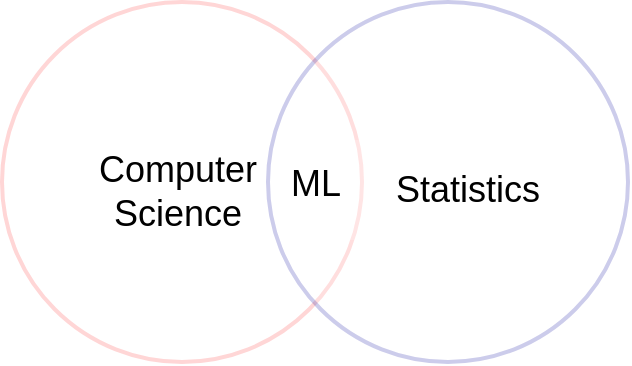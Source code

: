 <mxfile version="15.6.6" type="device"><diagram id="9Axz93yoKar9OfmOVRCB" name="Page-1"><mxGraphModel dx="946" dy="536" grid="1" gridSize="10" guides="1" tooltips="1" connect="1" arrows="1" fold="1" page="1" pageScale="1" pageWidth="850" pageHeight="1100" math="0" shadow="0"><root><mxCell id="0"/><mxCell id="1" parent="0"/><mxCell id="S3tu-betVwx8pX8W2dId-1" value="" style="ellipse;whiteSpace=wrap;html=1;aspect=fixed;fillColor=default;strokeColor=#FF3333;fontColor=default;strokeWidth=2;opacity=20;" vertex="1" parent="1"><mxGeometry x="150" y="160" width="180" height="180" as="geometry"/></mxCell><mxCell id="S3tu-betVwx8pX8W2dId-2" value="" style="ellipse;whiteSpace=wrap;html=1;aspect=fixed;fillColor=default;strokeColor=#000099;fontColor=default;strokeWidth=2;opacity=20;" vertex="1" parent="1"><mxGeometry x="283" y="160" width="180" height="180" as="geometry"/></mxCell><mxCell id="S3tu-betVwx8pX8W2dId-3" value="&lt;font style=&quot;font-size: 18px&quot;&gt;Statistics&lt;/font&gt;" style="text;html=1;strokeColor=none;fillColor=default;align=center;verticalAlign=middle;whiteSpace=wrap;rounded=0;fontColor=default;opacity=20;" vertex="1" parent="1"><mxGeometry x="318" y="229" width="130" height="50" as="geometry"/></mxCell><mxCell id="S3tu-betVwx8pX8W2dId-4" value="&lt;font style=&quot;font-size: 18px&quot;&gt;Computer Science&lt;/font&gt;" style="text;html=1;strokeColor=none;fillColor=none;align=center;verticalAlign=middle;whiteSpace=wrap;rounded=0;fontColor=default;opacity=20;" vertex="1" parent="1"><mxGeometry x="173" y="230" width="130" height="50" as="geometry"/></mxCell><mxCell id="S3tu-betVwx8pX8W2dId-5" value="ML" style="text;html=1;strokeColor=none;fillColor=none;align=center;verticalAlign=middle;whiteSpace=wrap;rounded=0;fontSize=18;fontColor=default;opacity=20;" vertex="1" parent="1"><mxGeometry x="277" y="236" width="60" height="30" as="geometry"/></mxCell></root></mxGraphModel></diagram></mxfile>